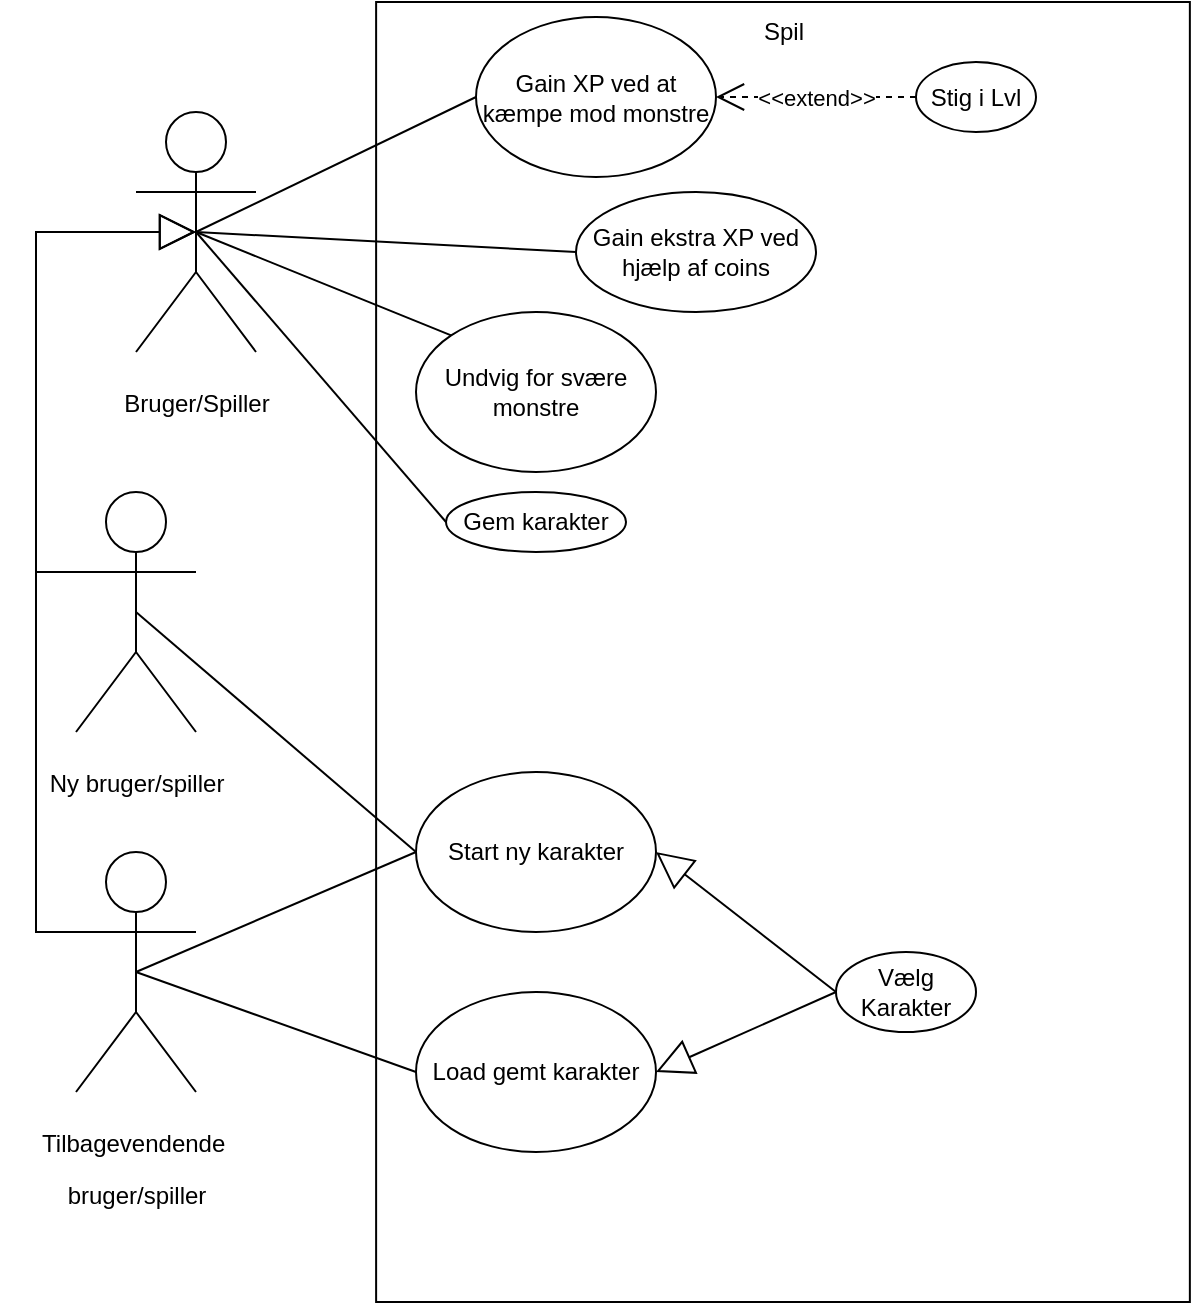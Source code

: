<mxfile version="26.2.2">
  <diagram name="Page-1" id="glqilBJ5X1bFtykxf7nL">
    <mxGraphModel dx="1092" dy="825" grid="1" gridSize="10" guides="1" tooltips="1" connect="1" arrows="1" fold="1" page="1" pageScale="1" pageWidth="850" pageHeight="1100" math="0" shadow="0">
      <root>
        <mxCell id="0" />
        <mxCell id="1" parent="0" />
        <mxCell id="OuhxvACZPqmv0FVhe3Ip-1" value="" style="rounded=0;whiteSpace=wrap;html=1;" parent="1" vertex="1">
          <mxGeometry x="190.06" y="205" width="406.87" height="650" as="geometry" />
        </mxCell>
        <mxCell id="OuhxvACZPqmv0FVhe3Ip-2" value="&lt;p&gt;Bruger/Spiller&lt;/p&gt;" style="shape=umlActor;verticalLabelPosition=bottom;verticalAlign=top;html=1;outlineConnect=0;" parent="1" vertex="1">
          <mxGeometry x="70" y="260" width="60" height="120" as="geometry" />
        </mxCell>
        <mxCell id="OuhxvACZPqmv0FVhe3Ip-7" value="Spil" style="text;html=1;align=center;verticalAlign=middle;whiteSpace=wrap;rounded=0;" parent="1" vertex="1">
          <mxGeometry x="363.5" y="205" width="60" height="30" as="geometry" />
        </mxCell>
        <mxCell id="OuhxvACZPqmv0FVhe3Ip-11" value="Vælg Karakter" style="ellipse;whiteSpace=wrap;html=1;" parent="1" vertex="1">
          <mxGeometry x="420" y="680" width="70" height="40" as="geometry" />
        </mxCell>
        <mxCell id="OuhxvACZPqmv0FVhe3Ip-12" value="Gain XP ved at kæmpe mod monstre" style="ellipse;whiteSpace=wrap;html=1;" parent="1" vertex="1">
          <mxGeometry x="240" y="212.5" width="120" height="80" as="geometry" />
        </mxCell>
        <mxCell id="OuhxvACZPqmv0FVhe3Ip-13" value="Undvig for svære monstre" style="ellipse;whiteSpace=wrap;html=1;" parent="1" vertex="1">
          <mxGeometry x="210" y="360" width="120" height="80" as="geometry" />
        </mxCell>
        <mxCell id="OuhxvACZPqmv0FVhe3Ip-14" value="Stig i Lvl" style="ellipse;whiteSpace=wrap;html=1;" parent="1" vertex="1">
          <mxGeometry x="460" y="235" width="60" height="35" as="geometry" />
        </mxCell>
        <mxCell id="OuhxvACZPqmv0FVhe3Ip-17" value="" style="endArrow=none;html=1;rounded=0;entryX=0;entryY=0.5;entryDx=0;entryDy=0;exitX=0.5;exitY=0.5;exitDx=0;exitDy=0;exitPerimeter=0;" parent="1" source="OuhxvACZPqmv0FVhe3Ip-2" target="OuhxvACZPqmv0FVhe3Ip-12" edge="1">
          <mxGeometry width="50" height="50" relative="1" as="geometry">
            <mxPoint x="100" y="330" as="sourcePoint" />
            <mxPoint x="150" y="280" as="targetPoint" />
          </mxGeometry>
        </mxCell>
        <mxCell id="OuhxvACZPqmv0FVhe3Ip-18" value="" style="endArrow=none;html=1;rounded=0;entryX=0;entryY=0;entryDx=0;entryDy=0;exitX=0.5;exitY=0.5;exitDx=0;exitDy=0;exitPerimeter=0;" parent="1" source="OuhxvACZPqmv0FVhe3Ip-2" target="OuhxvACZPqmv0FVhe3Ip-13" edge="1">
          <mxGeometry width="50" height="50" relative="1" as="geometry">
            <mxPoint x="100" y="330" as="sourcePoint" />
            <mxPoint x="150" y="280" as="targetPoint" />
          </mxGeometry>
        </mxCell>
        <mxCell id="OuhxvACZPqmv0FVhe3Ip-21" value="&lt;p&gt;Ny bruger/s&lt;span style=&quot;background-color: transparent; color: light-dark(rgb(0, 0, 0), rgb(255, 255, 255));&quot;&gt;piller&lt;/span&gt;&lt;/p&gt;" style="shape=umlActor;verticalLabelPosition=bottom;verticalAlign=top;html=1;outlineConnect=0;" parent="1" vertex="1">
          <mxGeometry x="40" y="450" width="60" height="120" as="geometry" />
        </mxCell>
        <mxCell id="OuhxvACZPqmv0FVhe3Ip-22" value="&lt;p&gt;Tilbagevendende&amp;nbsp;&lt;/p&gt;&lt;p&gt;bruger/spiller&lt;/p&gt;" style="shape=umlActor;verticalLabelPosition=bottom;verticalAlign=top;html=1;outlineConnect=0;" parent="1" vertex="1">
          <mxGeometry x="40" y="630" width="60" height="120" as="geometry" />
        </mxCell>
        <mxCell id="OuhxvACZPqmv0FVhe3Ip-27" value="&lt;div&gt;&lt;br&gt;&lt;/div&gt;" style="endArrow=block;endSize=16;endFill=0;html=1;rounded=0;exitX=0;exitY=0.333;exitDx=0;exitDy=0;exitPerimeter=0;" parent="1" edge="1">
          <mxGeometry x="-0.885" y="20" width="160" relative="1" as="geometry">
            <mxPoint x="70" y="670.0" as="sourcePoint" />
            <mxPoint x="100" y="320" as="targetPoint" />
            <Array as="points">
              <mxPoint x="20" y="670" />
              <mxPoint x="20" y="320" />
            </Array>
            <mxPoint x="1" as="offset" />
          </mxGeometry>
        </mxCell>
        <mxCell id="OuhxvACZPqmv0FVhe3Ip-28" value="" style="endArrow=block;endSize=16;endFill=0;html=1;rounded=0;exitX=0;exitY=0.333;exitDx=0;exitDy=0;exitPerimeter=0;entryX=0.5;entryY=0.5;entryDx=0;entryDy=0;entryPerimeter=0;" parent="1" edge="1">
          <mxGeometry x="-0.824" y="20" width="160" relative="1" as="geometry">
            <mxPoint x="70" y="490.0" as="sourcePoint" />
            <mxPoint x="100" y="320.0" as="targetPoint" />
            <Array as="points">
              <mxPoint x="20" y="490" />
              <mxPoint x="20" y="320" />
            </Array>
            <mxPoint x="1" as="offset" />
          </mxGeometry>
        </mxCell>
        <mxCell id="OuhxvACZPqmv0FVhe3Ip-30" value="Start ny karakter" style="ellipse;whiteSpace=wrap;html=1;" parent="1" vertex="1">
          <mxGeometry x="210" y="590" width="120" height="80" as="geometry" />
        </mxCell>
        <mxCell id="OuhxvACZPqmv0FVhe3Ip-31" value="Load gemt karakter" style="ellipse;whiteSpace=wrap;html=1;" parent="1" vertex="1">
          <mxGeometry x="210" y="700" width="120" height="80" as="geometry" />
        </mxCell>
        <mxCell id="OuhxvACZPqmv0FVhe3Ip-33" value="" style="endArrow=none;html=1;rounded=0;exitX=0.5;exitY=0.5;exitDx=0;exitDy=0;exitPerimeter=0;entryX=0;entryY=0.5;entryDx=0;entryDy=0;" parent="1" source="OuhxvACZPqmv0FVhe3Ip-22" target="OuhxvACZPqmv0FVhe3Ip-31" edge="1">
          <mxGeometry width="50" height="50" relative="1" as="geometry">
            <mxPoint x="400" y="530" as="sourcePoint" />
            <mxPoint x="450" y="480" as="targetPoint" />
          </mxGeometry>
        </mxCell>
        <mxCell id="OuhxvACZPqmv0FVhe3Ip-34" value="" style="endArrow=none;html=1;rounded=0;exitX=0.5;exitY=0.5;exitDx=0;exitDy=0;exitPerimeter=0;entryX=0;entryY=0.5;entryDx=0;entryDy=0;" parent="1" source="OuhxvACZPqmv0FVhe3Ip-21" target="OuhxvACZPqmv0FVhe3Ip-30" edge="1">
          <mxGeometry width="50" height="50" relative="1" as="geometry">
            <mxPoint x="40" y="510" as="sourcePoint" />
            <mxPoint x="90" y="460" as="targetPoint" />
          </mxGeometry>
        </mxCell>
        <mxCell id="OuhxvACZPqmv0FVhe3Ip-35" value="" style="endArrow=block;endSize=16;endFill=0;html=1;rounded=0;exitX=0;exitY=0.5;exitDx=0;exitDy=0;entryX=1;entryY=0.5;entryDx=0;entryDy=0;" parent="1" source="OuhxvACZPqmv0FVhe3Ip-11" target="OuhxvACZPqmv0FVhe3Ip-30" edge="1">
          <mxGeometry width="160" relative="1" as="geometry">
            <mxPoint x="350" y="510" as="sourcePoint" />
            <mxPoint x="510" y="510" as="targetPoint" />
          </mxGeometry>
        </mxCell>
        <mxCell id="OuhxvACZPqmv0FVhe3Ip-36" value="" style="endArrow=block;endSize=16;endFill=0;html=1;rounded=0;entryX=1;entryY=0.5;entryDx=0;entryDy=0;exitX=0;exitY=0.5;exitDx=0;exitDy=0;" parent="1" source="OuhxvACZPqmv0FVhe3Ip-11" target="OuhxvACZPqmv0FVhe3Ip-31" edge="1">
          <mxGeometry width="160" relative="1" as="geometry">
            <mxPoint x="350" y="510" as="sourcePoint" />
            <mxPoint x="510" y="510" as="targetPoint" />
          </mxGeometry>
        </mxCell>
        <mxCell id="OuhxvACZPqmv0FVhe3Ip-38" value="" style="endArrow=none;html=1;rounded=0;exitX=0.5;exitY=0.5;exitDx=0;exitDy=0;exitPerimeter=0;entryX=0;entryY=0.5;entryDx=0;entryDy=0;" parent="1" source="OuhxvACZPqmv0FVhe3Ip-22" target="OuhxvACZPqmv0FVhe3Ip-30" edge="1">
          <mxGeometry width="50" height="50" relative="1" as="geometry">
            <mxPoint x="120" y="690" as="sourcePoint" />
            <mxPoint x="170" y="640" as="targetPoint" />
          </mxGeometry>
        </mxCell>
        <mxCell id="OuhxvACZPqmv0FVhe3Ip-39" value="&amp;lt;&amp;lt;extend&amp;gt;&amp;gt;" style="endArrow=open;endSize=12;dashed=1;html=1;rounded=0;exitX=0;exitY=0.5;exitDx=0;exitDy=0;entryX=1;entryY=0.5;entryDx=0;entryDy=0;" parent="1" source="OuhxvACZPqmv0FVhe3Ip-14" target="OuhxvACZPqmv0FVhe3Ip-12" edge="1">
          <mxGeometry width="160" relative="1" as="geometry">
            <mxPoint x="350" y="510" as="sourcePoint" />
            <mxPoint x="510" y="510" as="targetPoint" />
          </mxGeometry>
        </mxCell>
        <mxCell id="1LKyd2O-wHBgf_5CMZPI-1" value="Gem karakter" style="ellipse;whiteSpace=wrap;html=1;" parent="1" vertex="1">
          <mxGeometry x="225" y="450" width="90" height="30" as="geometry" />
        </mxCell>
        <mxCell id="1LKyd2O-wHBgf_5CMZPI-2" value="" style="endArrow=none;html=1;rounded=0;entryX=0.5;entryY=0.5;entryDx=0;entryDy=0;entryPerimeter=0;exitX=0;exitY=0.5;exitDx=0;exitDy=0;" parent="1" source="1LKyd2O-wHBgf_5CMZPI-1" target="OuhxvACZPqmv0FVhe3Ip-2" edge="1">
          <mxGeometry width="50" height="50" relative="1" as="geometry">
            <mxPoint x="140.06" y="440" as="sourcePoint" />
            <mxPoint x="190.06" y="390" as="targetPoint" />
          </mxGeometry>
        </mxCell>
        <mxCell id="PUlY19xQo6u886x5gXXn-1" value="Gain ekstra XP ved hjælp af coins" style="ellipse;whiteSpace=wrap;html=1;" vertex="1" parent="1">
          <mxGeometry x="290" y="300" width="120" height="60" as="geometry" />
        </mxCell>
        <mxCell id="PUlY19xQo6u886x5gXXn-3" value="" style="endArrow=none;html=1;rounded=0;entryX=0;entryY=0.5;entryDx=0;entryDy=0;" edge="1" parent="1" target="PUlY19xQo6u886x5gXXn-1">
          <mxGeometry width="50" height="50" relative="1" as="geometry">
            <mxPoint x="100" y="320" as="sourcePoint" />
            <mxPoint x="450" y="400" as="targetPoint" />
          </mxGeometry>
        </mxCell>
      </root>
    </mxGraphModel>
  </diagram>
</mxfile>

